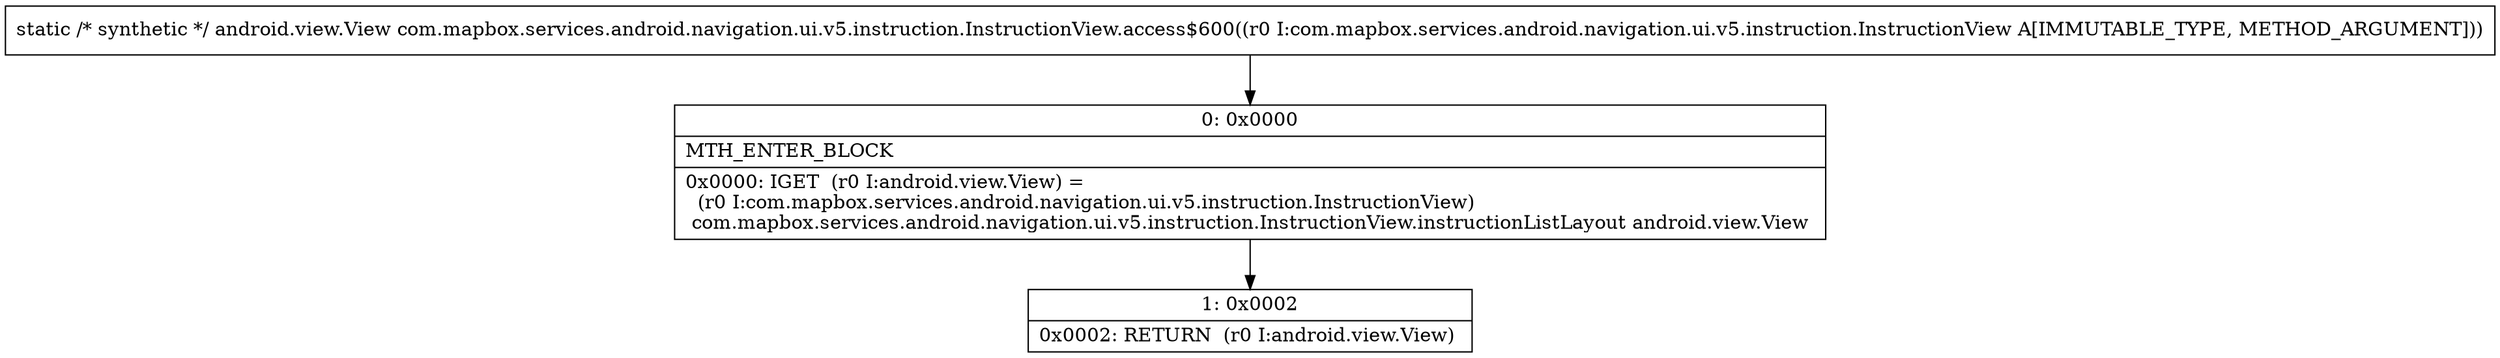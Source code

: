 digraph "CFG forcom.mapbox.services.android.navigation.ui.v5.instruction.InstructionView.access$600(Lcom\/mapbox\/services\/android\/navigation\/ui\/v5\/instruction\/InstructionView;)Landroid\/view\/View;" {
Node_0 [shape=record,label="{0\:\ 0x0000|MTH_ENTER_BLOCK\l|0x0000: IGET  (r0 I:android.view.View) = \l  (r0 I:com.mapbox.services.android.navigation.ui.v5.instruction.InstructionView)\l com.mapbox.services.android.navigation.ui.v5.instruction.InstructionView.instructionListLayout android.view.View \l}"];
Node_1 [shape=record,label="{1\:\ 0x0002|0x0002: RETURN  (r0 I:android.view.View) \l}"];
MethodNode[shape=record,label="{static \/* synthetic *\/ android.view.View com.mapbox.services.android.navigation.ui.v5.instruction.InstructionView.access$600((r0 I:com.mapbox.services.android.navigation.ui.v5.instruction.InstructionView A[IMMUTABLE_TYPE, METHOD_ARGUMENT])) }"];
MethodNode -> Node_0;
Node_0 -> Node_1;
}

